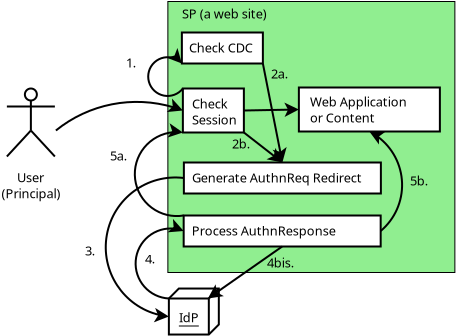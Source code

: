 <?xml version="1.0" encoding="UTF-8"?>
<dia:diagram xmlns:dia="http://www.lysator.liu.se/~alla/dia/">
  <dia:layer name="bg" visible="true">
    <dia:object type="UML - Actor" version="0" id="O0">
      <dia:attribute name="obj_pos">
        <dia:point val="2.8,7.3"/>
      </dia:attribute>
      <dia:attribute name="obj_bb">
        <dia:rectangle val="1.225,4.55;4.396,10.992"/>
      </dia:attribute>
      <dia:attribute name="elem_corner">
        <dia:point val="1.55,4.6"/>
      </dia:attribute>
      <dia:attribute name="elem_width">
        <dia:real val="2.5"/>
      </dia:attribute>
      <dia:attribute name="elem_height">
        <dia:real val="5.4"/>
      </dia:attribute>
      <dia:attribute name="line_colour">
        <dia:color val="#000000"/>
      </dia:attribute>
      <dia:attribute name="fill_colour">
        <dia:color val="#ffffff"/>
      </dia:attribute>
      <dia:attribute name="text">
        <dia:composite type="text">
          <dia:attribute name="string">
            <dia:string>#User
(Principal)#</dia:string>
          </dia:attribute>
          <dia:attribute name="font">
            <dia:font family="sans" style="0" name="Helvetica"/>
          </dia:attribute>
          <dia:attribute name="height">
            <dia:real val="0.8"/>
          </dia:attribute>
          <dia:attribute name="pos">
            <dia:point val="2.8,9.85"/>
          </dia:attribute>
          <dia:attribute name="color">
            <dia:color val="#000000"/>
          </dia:attribute>
          <dia:attribute name="alignment">
            <dia:enum val="1"/>
          </dia:attribute>
        </dia:composite>
      </dia:attribute>
    </dia:object>
    <dia:object type="UML - Node" version="0" id="O1">
      <dia:attribute name="obj_pos">
        <dia:point val="9.7,15.7"/>
      </dia:attribute>
      <dia:attribute name="obj_bb">
        <dia:rectangle val="9.65,15.15;12.2,17.55"/>
      </dia:attribute>
      <dia:attribute name="elem_corner">
        <dia:point val="9.7,15.7"/>
      </dia:attribute>
      <dia:attribute name="elem_width">
        <dia:real val="1.95"/>
      </dia:attribute>
      <dia:attribute name="elem_height">
        <dia:real val="1.8"/>
      </dia:attribute>
      <dia:attribute name="line_colour">
        <dia:color val="#000000"/>
      </dia:attribute>
      <dia:attribute name="fill_colour">
        <dia:color val="#ffffff"/>
      </dia:attribute>
      <dia:attribute name="name">
        <dia:composite type="text">
          <dia:attribute name="string">
            <dia:string>#IdP#</dia:string>
          </dia:attribute>
          <dia:attribute name="font">
            <dia:font family="sans" style="0" name="Helvetica"/>
          </dia:attribute>
          <dia:attribute name="height">
            <dia:real val="0.8"/>
          </dia:attribute>
          <dia:attribute name="pos">
            <dia:point val="10.2,16.85"/>
          </dia:attribute>
          <dia:attribute name="color">
            <dia:color val="#000000"/>
          </dia:attribute>
          <dia:attribute name="alignment">
            <dia:enum val="0"/>
          </dia:attribute>
        </dia:composite>
      </dia:attribute>
    </dia:object>
    <dia:object type="Standard - Box" version="0" id="O2">
      <dia:attribute name="obj_pos">
        <dia:point val="9.65,0.85"/>
      </dia:attribute>
      <dia:attribute name="obj_bb">
        <dia:rectangle val="9.625,0.825;24.025,14.425"/>
      </dia:attribute>
      <dia:attribute name="elem_corner">
        <dia:point val="9.65,0.85"/>
      </dia:attribute>
      <dia:attribute name="elem_width">
        <dia:real val="14.35"/>
      </dia:attribute>
      <dia:attribute name="elem_height">
        <dia:real val="13.55"/>
      </dia:attribute>
      <dia:attribute name="border_width">
        <dia:real val="0.05"/>
      </dia:attribute>
      <dia:attribute name="inner_color">
        <dia:color val="#90ee90"/>
      </dia:attribute>
      <dia:attribute name="show_background">
        <dia:boolean val="true"/>
      </dia:attribute>
    </dia:object>
    <dia:object type="Standard - Text" version="0" id="O3">
      <dia:attribute name="obj_pos">
        <dia:point val="10.35,1.7"/>
      </dia:attribute>
      <dia:attribute name="obj_bb">
        <dia:rectangle val="10.35,1.029;15.071,2.092"/>
      </dia:attribute>
      <dia:attribute name="text">
        <dia:composite type="text">
          <dia:attribute name="string">
            <dia:string>#SP (a web site)#</dia:string>
          </dia:attribute>
          <dia:attribute name="font">
            <dia:font family="sans" style="0" name="Helvetica"/>
          </dia:attribute>
          <dia:attribute name="height">
            <dia:real val="0.8"/>
          </dia:attribute>
          <dia:attribute name="pos">
            <dia:point val="10.35,1.7"/>
          </dia:attribute>
          <dia:attribute name="color">
            <dia:color val="#000000"/>
          </dia:attribute>
          <dia:attribute name="alignment">
            <dia:enum val="0"/>
          </dia:attribute>
        </dia:composite>
      </dia:attribute>
    </dia:object>
    <dia:object type="Standard - Box" version="0" id="O4">
      <dia:attribute name="obj_pos">
        <dia:point val="16.2,5.15"/>
      </dia:attribute>
      <dia:attribute name="obj_bb">
        <dia:rectangle val="16.15,5.1;23.3,7.4"/>
      </dia:attribute>
      <dia:attribute name="elem_corner">
        <dia:point val="16.2,5.15"/>
      </dia:attribute>
      <dia:attribute name="elem_width">
        <dia:real val="7.05"/>
      </dia:attribute>
      <dia:attribute name="elem_height">
        <dia:real val="2.2"/>
      </dia:attribute>
      <dia:attribute name="show_background">
        <dia:boolean val="true"/>
      </dia:attribute>
    </dia:object>
    <dia:object type="Standard - Box" version="0" id="O5">
      <dia:attribute name="obj_pos">
        <dia:point val="10.35,2.4"/>
      </dia:attribute>
      <dia:attribute name="obj_bb">
        <dia:rectangle val="10.3,2.35;14.45,4"/>
      </dia:attribute>
      <dia:attribute name="elem_corner">
        <dia:point val="10.35,2.4"/>
      </dia:attribute>
      <dia:attribute name="elem_width">
        <dia:real val="4.05"/>
      </dia:attribute>
      <dia:attribute name="elem_height">
        <dia:real val="1.55"/>
      </dia:attribute>
      <dia:attribute name="show_background">
        <dia:boolean val="true"/>
      </dia:attribute>
    </dia:object>
    <dia:object type="Standard - Box" version="0" id="O6">
      <dia:attribute name="obj_pos">
        <dia:point val="10.4,5.2"/>
      </dia:attribute>
      <dia:attribute name="obj_bb">
        <dia:rectangle val="10.35,5.15;13.5,7.45"/>
      </dia:attribute>
      <dia:attribute name="elem_corner">
        <dia:point val="10.4,5.2"/>
      </dia:attribute>
      <dia:attribute name="elem_width">
        <dia:real val="3.05"/>
      </dia:attribute>
      <dia:attribute name="elem_height">
        <dia:real val="2.2"/>
      </dia:attribute>
      <dia:attribute name="show_background">
        <dia:boolean val="true"/>
      </dia:attribute>
    </dia:object>
    <dia:object type="Standard - Box" version="0" id="O7">
      <dia:attribute name="obj_pos">
        <dia:point val="10.45,8.9"/>
      </dia:attribute>
      <dia:attribute name="obj_bb">
        <dia:rectangle val="10.4,8.85;20.35,10.5"/>
      </dia:attribute>
      <dia:attribute name="elem_corner">
        <dia:point val="10.45,8.9"/>
      </dia:attribute>
      <dia:attribute name="elem_width">
        <dia:real val="9.85"/>
      </dia:attribute>
      <dia:attribute name="elem_height">
        <dia:real val="1.55"/>
      </dia:attribute>
      <dia:attribute name="show_background">
        <dia:boolean val="true"/>
      </dia:attribute>
    </dia:object>
    <dia:object type="Standard - Text" version="0" id="O8">
      <dia:attribute name="obj_pos">
        <dia:point val="10.85,6.2"/>
      </dia:attribute>
      <dia:attribute name="obj_bb">
        <dia:rectangle val="10.85,5.55;13.3,7.35"/>
      </dia:attribute>
      <dia:attribute name="text">
        <dia:composite type="text">
          <dia:attribute name="string">
            <dia:string>#Check
Session#</dia:string>
          </dia:attribute>
          <dia:attribute name="font">
            <dia:font family="sans" style="0" name="Helvetica"/>
          </dia:attribute>
          <dia:attribute name="height">
            <dia:real val="0.8"/>
          </dia:attribute>
          <dia:attribute name="pos">
            <dia:point val="10.85,6.2"/>
          </dia:attribute>
          <dia:attribute name="color">
            <dia:color val="#000000"/>
          </dia:attribute>
          <dia:attribute name="alignment">
            <dia:enum val="0"/>
          </dia:attribute>
        </dia:composite>
      </dia:attribute>
    </dia:object>
    <dia:object type="Standard - Text" version="0" id="O9">
      <dia:attribute name="obj_pos">
        <dia:point val="16.75,6.1"/>
      </dia:attribute>
      <dia:attribute name="obj_bb">
        <dia:rectangle val="16.75,5.45;21.7,7.25"/>
      </dia:attribute>
      <dia:attribute name="text">
        <dia:composite type="text">
          <dia:attribute name="string">
            <dia:string>#Web Application
or Content#</dia:string>
          </dia:attribute>
          <dia:attribute name="font">
            <dia:font family="sans" style="0" name="Helvetica"/>
          </dia:attribute>
          <dia:attribute name="height">
            <dia:real val="0.8"/>
          </dia:attribute>
          <dia:attribute name="pos">
            <dia:point val="16.75,6.1"/>
          </dia:attribute>
          <dia:attribute name="color">
            <dia:color val="#000000"/>
          </dia:attribute>
          <dia:attribute name="alignment">
            <dia:enum val="0"/>
          </dia:attribute>
        </dia:composite>
      </dia:attribute>
    </dia:object>
    <dia:object type="Standard - Line" version="0" id="O10">
      <dia:attribute name="obj_pos">
        <dia:point val="13.45,6.3"/>
      </dia:attribute>
      <dia:attribute name="obj_bb">
        <dia:rectangle val="13.399,5.749;16.259,6.751"/>
      </dia:attribute>
      <dia:attribute name="conn_endpoints">
        <dia:point val="13.45,6.3"/>
        <dia:point val="16.2,6.25"/>
      </dia:attribute>
      <dia:attribute name="numcp">
        <dia:int val="1"/>
      </dia:attribute>
      <dia:attribute name="end_arrow">
        <dia:enum val="22"/>
      </dia:attribute>
      <dia:attribute name="end_arrow_length">
        <dia:real val="0.5"/>
      </dia:attribute>
      <dia:attribute name="end_arrow_width">
        <dia:real val="0.5"/>
      </dia:attribute>
      <dia:connections>
        <dia:connection handle="0" to="O6" connection="4"/>
        <dia:connection handle="1" to="O4" connection="3"/>
      </dia:connections>
    </dia:object>
    <dia:object type="Standard - Arc" version="0" id="O11">
      <dia:attribute name="obj_pos">
        <dia:point val="4.05,7.3"/>
      </dia:attribute>
      <dia:attribute name="obj_bb">
        <dia:rectangle val="3.993,5.82;10.527,7.357"/>
      </dia:attribute>
      <dia:attribute name="conn_endpoints">
        <dia:point val="4.05,7.3"/>
        <dia:point val="10.4,6.3"/>
      </dia:attribute>
      <dia:attribute name="curve_distance">
        <dia:real val="-0.862"/>
      </dia:attribute>
      <dia:attribute name="end_arrow">
        <dia:enum val="22"/>
      </dia:attribute>
      <dia:attribute name="end_arrow_length">
        <dia:real val="0.5"/>
      </dia:attribute>
      <dia:attribute name="end_arrow_width">
        <dia:real val="0.5"/>
      </dia:attribute>
      <dia:connections>
        <dia:connection handle="0" to="O0" connection="4"/>
        <dia:connection handle="1" to="O6" connection="3"/>
      </dia:connections>
    </dia:object>
    <dia:object type="Standard - Text" version="0" id="O12">
      <dia:attribute name="obj_pos">
        <dia:point val="10.85,9.9"/>
      </dia:attribute>
      <dia:attribute name="obj_bb">
        <dia:rectangle val="10.85,9.229;19.771,10.293"/>
      </dia:attribute>
      <dia:attribute name="text">
        <dia:composite type="text">
          <dia:attribute name="string">
            <dia:string>#Generate AuthnReq Redirect#</dia:string>
          </dia:attribute>
          <dia:attribute name="font">
            <dia:font family="sans" style="0" name="Helvetica"/>
          </dia:attribute>
          <dia:attribute name="height">
            <dia:real val="0.8"/>
          </dia:attribute>
          <dia:attribute name="pos">
            <dia:point val="10.85,9.9"/>
          </dia:attribute>
          <dia:attribute name="color">
            <dia:color val="#000000"/>
          </dia:attribute>
          <dia:attribute name="alignment">
            <dia:enum val="0"/>
          </dia:attribute>
        </dia:composite>
      </dia:attribute>
    </dia:object>
    <dia:object type="Standard - Line" version="0" id="O13">
      <dia:attribute name="obj_pos">
        <dia:point val="13.45,7.4"/>
      </dia:attribute>
      <dia:attribute name="obj_bb">
        <dia:rectangle val="13.38,7.33;15.722,9.325"/>
      </dia:attribute>
      <dia:attribute name="conn_endpoints">
        <dia:point val="13.45,7.4"/>
        <dia:point val="15.375,8.9"/>
      </dia:attribute>
      <dia:attribute name="numcp">
        <dia:int val="1"/>
      </dia:attribute>
      <dia:attribute name="end_arrow">
        <dia:enum val="22"/>
      </dia:attribute>
      <dia:attribute name="end_arrow_length">
        <dia:real val="0.5"/>
      </dia:attribute>
      <dia:attribute name="end_arrow_width">
        <dia:real val="0.5"/>
      </dia:attribute>
      <dia:connections>
        <dia:connection handle="0" to="O6" connection="7"/>
        <dia:connection handle="1" to="O7" connection="1"/>
      </dia:connections>
    </dia:object>
    <dia:object type="Standard - Arc" version="0" id="O14">
      <dia:attribute name="obj_pos">
        <dia:point val="10.4,5.2"/>
      </dia:attribute>
      <dia:attribute name="obj_bb">
        <dia:rectangle val="8.617,3.586;10.852,5.623"/>
      </dia:attribute>
      <dia:attribute name="conn_endpoints">
        <dia:point val="10.4,5.2"/>
        <dia:point val="10.35,3.95"/>
      </dia:attribute>
      <dia:attribute name="curve_distance">
        <dia:real val="-1.709"/>
      </dia:attribute>
      <dia:attribute name="end_arrow">
        <dia:enum val="22"/>
      </dia:attribute>
      <dia:attribute name="end_arrow_length">
        <dia:real val="0.5"/>
      </dia:attribute>
      <dia:attribute name="end_arrow_width">
        <dia:real val="0.5"/>
      </dia:attribute>
      <dia:connections>
        <dia:connection handle="0" to="O6" connection="0"/>
        <dia:connection handle="1" to="O5" connection="5"/>
      </dia:connections>
    </dia:object>
    <dia:object type="Standard - Text" version="0" id="O15">
      <dia:attribute name="obj_pos">
        <dia:point val="10.7,3.4"/>
      </dia:attribute>
      <dia:attribute name="obj_bb">
        <dia:rectangle val="10.7,2.729;14.071,3.792"/>
      </dia:attribute>
      <dia:attribute name="text">
        <dia:composite type="text">
          <dia:attribute name="string">
            <dia:string>#Check CDC#</dia:string>
          </dia:attribute>
          <dia:attribute name="font">
            <dia:font family="sans" style="0" name="Helvetica"/>
          </dia:attribute>
          <dia:attribute name="height">
            <dia:real val="0.8"/>
          </dia:attribute>
          <dia:attribute name="pos">
            <dia:point val="10.7,3.4"/>
          </dia:attribute>
          <dia:attribute name="color">
            <dia:color val="#000000"/>
          </dia:attribute>
          <dia:attribute name="alignment">
            <dia:enum val="0"/>
          </dia:attribute>
        </dia:composite>
      </dia:attribute>
    </dia:object>
    <dia:object type="Standard - Line" version="0" id="O16">
      <dia:attribute name="obj_pos">
        <dia:point val="14.4,3.95"/>
      </dia:attribute>
      <dia:attribute name="obj_bb">
        <dia:rectangle val="14.341,3.891;15.875,9.046"/>
      </dia:attribute>
      <dia:attribute name="conn_endpoints">
        <dia:point val="14.4,3.95"/>
        <dia:point val="15.375,8.9"/>
      </dia:attribute>
      <dia:attribute name="numcp">
        <dia:int val="1"/>
      </dia:attribute>
      <dia:attribute name="end_arrow">
        <dia:enum val="22"/>
      </dia:attribute>
      <dia:attribute name="end_arrow_length">
        <dia:real val="0.5"/>
      </dia:attribute>
      <dia:attribute name="end_arrow_width">
        <dia:real val="0.5"/>
      </dia:attribute>
      <dia:connections>
        <dia:connection handle="0" to="O5" connection="7"/>
        <dia:connection handle="1" to="O7" connection="1"/>
      </dia:connections>
    </dia:object>
    <dia:object type="Standard - Arc" version="0" id="O17">
      <dia:attribute name="obj_pos">
        <dia:point val="10.45,9.675"/>
      </dia:attribute>
      <dia:attribute name="obj_bb">
        <dia:rectangle val="6.494,9.599;10.505,16.703"/>
      </dia:attribute>
      <dia:attribute name="conn_endpoints">
        <dia:point val="10.45,9.675"/>
        <dia:point val="9.7,16.6"/>
      </dia:attribute>
      <dia:attribute name="curve_distance">
        <dia:real val="3.531"/>
      </dia:attribute>
      <dia:attribute name="end_arrow">
        <dia:enum val="22"/>
      </dia:attribute>
      <dia:attribute name="end_arrow_length">
        <dia:real val="0.5"/>
      </dia:attribute>
      <dia:attribute name="end_arrow_width">
        <dia:real val="0.5"/>
      </dia:attribute>
      <dia:connections>
        <dia:connection handle="0" to="O7" connection="3"/>
        <dia:connection handle="1" to="O1" connection="3"/>
      </dia:connections>
    </dia:object>
    <dia:object type="Standard - Box" version="0" id="O18">
      <dia:attribute name="obj_pos">
        <dia:point val="10.44,11.55"/>
      </dia:attribute>
      <dia:attribute name="obj_bb">
        <dia:rectangle val="10.39,11.5;20.34,13.15"/>
      </dia:attribute>
      <dia:attribute name="elem_corner">
        <dia:point val="10.44,11.55"/>
      </dia:attribute>
      <dia:attribute name="elem_width">
        <dia:real val="9.85"/>
      </dia:attribute>
      <dia:attribute name="elem_height">
        <dia:real val="1.55"/>
      </dia:attribute>
      <dia:attribute name="show_background">
        <dia:boolean val="true"/>
      </dia:attribute>
    </dia:object>
    <dia:object type="Standard - Text" version="0" id="O19">
      <dia:attribute name="obj_pos">
        <dia:point val="10.84,12.55"/>
      </dia:attribute>
      <dia:attribute name="obj_bb">
        <dia:rectangle val="10.84,11.879;18.461,12.943"/>
      </dia:attribute>
      <dia:attribute name="text">
        <dia:composite type="text">
          <dia:attribute name="string">
            <dia:string>#Process AuthnResponse#</dia:string>
          </dia:attribute>
          <dia:attribute name="font">
            <dia:font family="sans" style="0" name="Helvetica"/>
          </dia:attribute>
          <dia:attribute name="height">
            <dia:real val="0.8"/>
          </dia:attribute>
          <dia:attribute name="pos">
            <dia:point val="10.84,12.55"/>
          </dia:attribute>
          <dia:attribute name="color">
            <dia:color val="#000000"/>
          </dia:attribute>
          <dia:attribute name="alignment">
            <dia:enum val="0"/>
          </dia:attribute>
        </dia:composite>
      </dia:attribute>
    </dia:object>
    <dia:object type="Standard - Arc" version="0" id="O20">
      <dia:attribute name="obj_pos">
        <dia:point val="9.7,15.7"/>
      </dia:attribute>
      <dia:attribute name="obj_bb">
        <dia:rectangle val="7.987,12.149;10.939,15.759"/>
      </dia:attribute>
      <dia:attribute name="conn_endpoints">
        <dia:point val="9.7,15.7"/>
        <dia:point val="10.44,12.325"/>
      </dia:attribute>
      <dia:attribute name="curve_distance">
        <dia:real val="-2.04"/>
      </dia:attribute>
      <dia:attribute name="end_arrow">
        <dia:enum val="22"/>
      </dia:attribute>
      <dia:attribute name="end_arrow_length">
        <dia:real val="0.5"/>
      </dia:attribute>
      <dia:attribute name="end_arrow_width">
        <dia:real val="0.5"/>
      </dia:attribute>
      <dia:connections>
        <dia:connection handle="0" to="O1" connection="0"/>
        <dia:connection handle="1" to="O18" connection="3"/>
      </dia:connections>
    </dia:object>
    <dia:object type="Standard - Arc" version="0" id="O21">
      <dia:attribute name="obj_pos">
        <dia:point val="20.29,12.325"/>
      </dia:attribute>
      <dia:attribute name="obj_bb">
        <dia:rectangle val="19.223,7.244;21.411,12.38"/>
      </dia:attribute>
      <dia:attribute name="conn_endpoints">
        <dia:point val="20.29,12.325"/>
        <dia:point val="19.725,7.35"/>
      </dia:attribute>
      <dia:attribute name="curve_distance">
        <dia:real val="1.343"/>
      </dia:attribute>
      <dia:attribute name="end_arrow">
        <dia:enum val="22"/>
      </dia:attribute>
      <dia:attribute name="end_arrow_length">
        <dia:real val="0.5"/>
      </dia:attribute>
      <dia:attribute name="end_arrow_width">
        <dia:real val="0.5"/>
      </dia:attribute>
      <dia:connections>
        <dia:connection handle="0" to="O18" connection="4"/>
        <dia:connection handle="1" to="O4" connection="6"/>
      </dia:connections>
    </dia:object>
    <dia:object type="Standard - Arc" version="0" id="O22">
      <dia:attribute name="obj_pos">
        <dia:point val="10.44,11.55"/>
      </dia:attribute>
      <dia:attribute name="obj_bb">
        <dia:rectangle val="7.947,7.328;10.9,11.628"/>
      </dia:attribute>
      <dia:attribute name="conn_endpoints">
        <dia:point val="10.44,11.55"/>
        <dia:point val="10.4,7.4"/>
      </dia:attribute>
      <dia:attribute name="curve_distance">
        <dia:real val="-2.423"/>
      </dia:attribute>
      <dia:attribute name="end_arrow">
        <dia:enum val="22"/>
      </dia:attribute>
      <dia:attribute name="end_arrow_length">
        <dia:real val="0.5"/>
      </dia:attribute>
      <dia:attribute name="end_arrow_width">
        <dia:real val="0.5"/>
      </dia:attribute>
      <dia:connections>
        <dia:connection handle="0" to="O18" connection="0"/>
        <dia:connection handle="1" to="O6" connection="5"/>
      </dia:connections>
    </dia:object>
    <dia:object type="Standard - Text" version="0" id="O23">
      <dia:attribute name="obj_pos">
        <dia:point val="7.55,4.15"/>
      </dia:attribute>
      <dia:attribute name="obj_bb">
        <dia:rectangle val="7.55,3.479;8.171,4.543"/>
      </dia:attribute>
      <dia:attribute name="text">
        <dia:composite type="text">
          <dia:attribute name="string">
            <dia:string>#1.#</dia:string>
          </dia:attribute>
          <dia:attribute name="font">
            <dia:font family="sans" style="0" name="Helvetica"/>
          </dia:attribute>
          <dia:attribute name="height">
            <dia:real val="0.8"/>
          </dia:attribute>
          <dia:attribute name="pos">
            <dia:point val="7.55,4.15"/>
          </dia:attribute>
          <dia:attribute name="color">
            <dia:color val="#000000"/>
          </dia:attribute>
          <dia:attribute name="alignment">
            <dia:enum val="0"/>
          </dia:attribute>
        </dia:composite>
      </dia:attribute>
    </dia:object>
    <dia:object type="Standard - Text" version="0" id="O24">
      <dia:attribute name="obj_pos">
        <dia:point val="14.8,4.7"/>
      </dia:attribute>
      <dia:attribute name="obj_bb">
        <dia:rectangle val="14.8,4.029;15.821,5.093"/>
      </dia:attribute>
      <dia:attribute name="text">
        <dia:composite type="text">
          <dia:attribute name="string">
            <dia:string>#2a.#</dia:string>
          </dia:attribute>
          <dia:attribute name="font">
            <dia:font family="sans" style="0" name="Helvetica"/>
          </dia:attribute>
          <dia:attribute name="height">
            <dia:real val="0.8"/>
          </dia:attribute>
          <dia:attribute name="pos">
            <dia:point val="14.8,4.7"/>
          </dia:attribute>
          <dia:attribute name="color">
            <dia:color val="#000000"/>
          </dia:attribute>
          <dia:attribute name="alignment">
            <dia:enum val="0"/>
          </dia:attribute>
        </dia:composite>
      </dia:attribute>
    </dia:object>
    <dia:object type="Standard - Text" version="0" id="O25">
      <dia:attribute name="obj_pos">
        <dia:point val="12.85,8.2"/>
      </dia:attribute>
      <dia:attribute name="obj_bb">
        <dia:rectangle val="12.829,7.529;13.85,8.592"/>
      </dia:attribute>
      <dia:attribute name="text">
        <dia:composite type="text">
          <dia:attribute name="string">
            <dia:string>#2b.#</dia:string>
          </dia:attribute>
          <dia:attribute name="font">
            <dia:font family="sans" style="0" name="Helvetica"/>
          </dia:attribute>
          <dia:attribute name="height">
            <dia:real val="0.8"/>
          </dia:attribute>
          <dia:attribute name="pos">
            <dia:point val="12.85,8.2"/>
          </dia:attribute>
          <dia:attribute name="color">
            <dia:color val="#000000"/>
          </dia:attribute>
          <dia:attribute name="alignment">
            <dia:enum val="0"/>
          </dia:attribute>
        </dia:composite>
      </dia:attribute>
    </dia:object>
    <dia:object type="Standard - Text" version="0" id="O26">
      <dia:attribute name="obj_pos">
        <dia:point val="5.5,13.55"/>
      </dia:attribute>
      <dia:attribute name="obj_bb">
        <dia:rectangle val="5.479,12.879;6.1,13.943"/>
      </dia:attribute>
      <dia:attribute name="text">
        <dia:composite type="text">
          <dia:attribute name="string">
            <dia:string>#3.#</dia:string>
          </dia:attribute>
          <dia:attribute name="font">
            <dia:font family="sans" style="0" name="Helvetica"/>
          </dia:attribute>
          <dia:attribute name="height">
            <dia:real val="0.8"/>
          </dia:attribute>
          <dia:attribute name="pos">
            <dia:point val="5.5,13.55"/>
          </dia:attribute>
          <dia:attribute name="color">
            <dia:color val="#000000"/>
          </dia:attribute>
          <dia:attribute name="alignment">
            <dia:enum val="0"/>
          </dia:attribute>
        </dia:composite>
      </dia:attribute>
    </dia:object>
    <dia:object type="Standard - Text" version="0" id="O27">
      <dia:attribute name="obj_pos">
        <dia:point val="8.5,13.95"/>
      </dia:attribute>
      <dia:attribute name="obj_bb">
        <dia:rectangle val="8.5,13.279;9.121,14.342"/>
      </dia:attribute>
      <dia:attribute name="text">
        <dia:composite type="text">
          <dia:attribute name="string">
            <dia:string>#4.#</dia:string>
          </dia:attribute>
          <dia:attribute name="font">
            <dia:font family="sans" style="0" name="Helvetica"/>
          </dia:attribute>
          <dia:attribute name="height">
            <dia:real val="0.8"/>
          </dia:attribute>
          <dia:attribute name="pos">
            <dia:point val="8.5,13.95"/>
          </dia:attribute>
          <dia:attribute name="color">
            <dia:color val="#000000"/>
          </dia:attribute>
          <dia:attribute name="alignment">
            <dia:enum val="0"/>
          </dia:attribute>
        </dia:composite>
      </dia:attribute>
    </dia:object>
    <dia:object type="Standard - Text" version="0" id="O28">
      <dia:attribute name="obj_pos">
        <dia:point val="6.75,8.8"/>
      </dia:attribute>
      <dia:attribute name="obj_bb">
        <dia:rectangle val="6.75,8.129;7.771,9.193"/>
      </dia:attribute>
      <dia:attribute name="text">
        <dia:composite type="text">
          <dia:attribute name="string">
            <dia:string>#5a.#</dia:string>
          </dia:attribute>
          <dia:attribute name="font">
            <dia:font family="sans" style="0" name="Helvetica"/>
          </dia:attribute>
          <dia:attribute name="height">
            <dia:real val="0.8"/>
          </dia:attribute>
          <dia:attribute name="pos">
            <dia:point val="6.75,8.8"/>
          </dia:attribute>
          <dia:attribute name="color">
            <dia:color val="#000000"/>
          </dia:attribute>
          <dia:attribute name="alignment">
            <dia:enum val="0"/>
          </dia:attribute>
        </dia:composite>
      </dia:attribute>
    </dia:object>
    <dia:object type="Standard - Text" version="0" id="O29">
      <dia:attribute name="obj_pos">
        <dia:point val="21.75,10.05"/>
      </dia:attribute>
      <dia:attribute name="obj_bb">
        <dia:rectangle val="21.75,9.379;22.771,10.443"/>
      </dia:attribute>
      <dia:attribute name="text">
        <dia:composite type="text">
          <dia:attribute name="string">
            <dia:string>#5b.#</dia:string>
          </dia:attribute>
          <dia:attribute name="font">
            <dia:font family="sans" style="0" name="Helvetica"/>
          </dia:attribute>
          <dia:attribute name="height">
            <dia:real val="0.8"/>
          </dia:attribute>
          <dia:attribute name="pos">
            <dia:point val="21.75,10.05"/>
          </dia:attribute>
          <dia:attribute name="color">
            <dia:color val="#000000"/>
          </dia:attribute>
          <dia:attribute name="alignment">
            <dia:enum val="0"/>
          </dia:attribute>
        </dia:composite>
      </dia:attribute>
    </dia:object>
    <dia:object type="Standard - Line" version="0" id="O30">
      <dia:attribute name="obj_pos">
        <dia:point val="15.365,13.1"/>
      </dia:attribute>
      <dia:attribute name="obj_bb">
        <dia:rectangle val="11.322,13.03;15.435,16.138"/>
      </dia:attribute>
      <dia:attribute name="conn_endpoints">
        <dia:point val="15.365,13.1"/>
        <dia:point val="11.65,15.7"/>
      </dia:attribute>
      <dia:attribute name="numcp">
        <dia:int val="1"/>
      </dia:attribute>
      <dia:attribute name="end_arrow">
        <dia:enum val="22"/>
      </dia:attribute>
      <dia:attribute name="end_arrow_length">
        <dia:real val="0.5"/>
      </dia:attribute>
      <dia:attribute name="end_arrow_width">
        <dia:real val="0.5"/>
      </dia:attribute>
      <dia:connections>
        <dia:connection handle="0" to="O18" connection="6"/>
        <dia:connection handle="1" to="O1" connection="2"/>
      </dia:connections>
    </dia:object>
    <dia:object type="Standard - Text" version="0" id="O31">
      <dia:attribute name="obj_pos">
        <dia:point val="14.6,14.15"/>
      </dia:attribute>
      <dia:attribute name="obj_bb">
        <dia:rectangle val="14.6,13.479;16.121,14.543"/>
      </dia:attribute>
      <dia:attribute name="text">
        <dia:composite type="text">
          <dia:attribute name="string">
            <dia:string>#4bis.#</dia:string>
          </dia:attribute>
          <dia:attribute name="font">
            <dia:font family="sans" style="0" name="Helvetica"/>
          </dia:attribute>
          <dia:attribute name="height">
            <dia:real val="0.8"/>
          </dia:attribute>
          <dia:attribute name="pos">
            <dia:point val="14.6,14.15"/>
          </dia:attribute>
          <dia:attribute name="color">
            <dia:color val="#000000"/>
          </dia:attribute>
          <dia:attribute name="alignment">
            <dia:enum val="0"/>
          </dia:attribute>
        </dia:composite>
      </dia:attribute>
    </dia:object>
  </dia:layer>
</dia:diagram>
